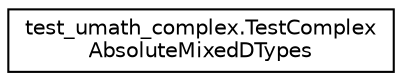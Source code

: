 digraph "Graphical Class Hierarchy"
{
 // LATEX_PDF_SIZE
  edge [fontname="Helvetica",fontsize="10",labelfontname="Helvetica",labelfontsize="10"];
  node [fontname="Helvetica",fontsize="10",shape=record];
  rankdir="LR";
  Node0 [label="test_umath_complex.TestComplex\lAbsoluteMixedDTypes",height=0.2,width=0.4,color="black", fillcolor="white", style="filled",URL="$classtest__umath__complex_1_1TestComplexAbsoluteMixedDTypes.html",tooltip=" "];
}
